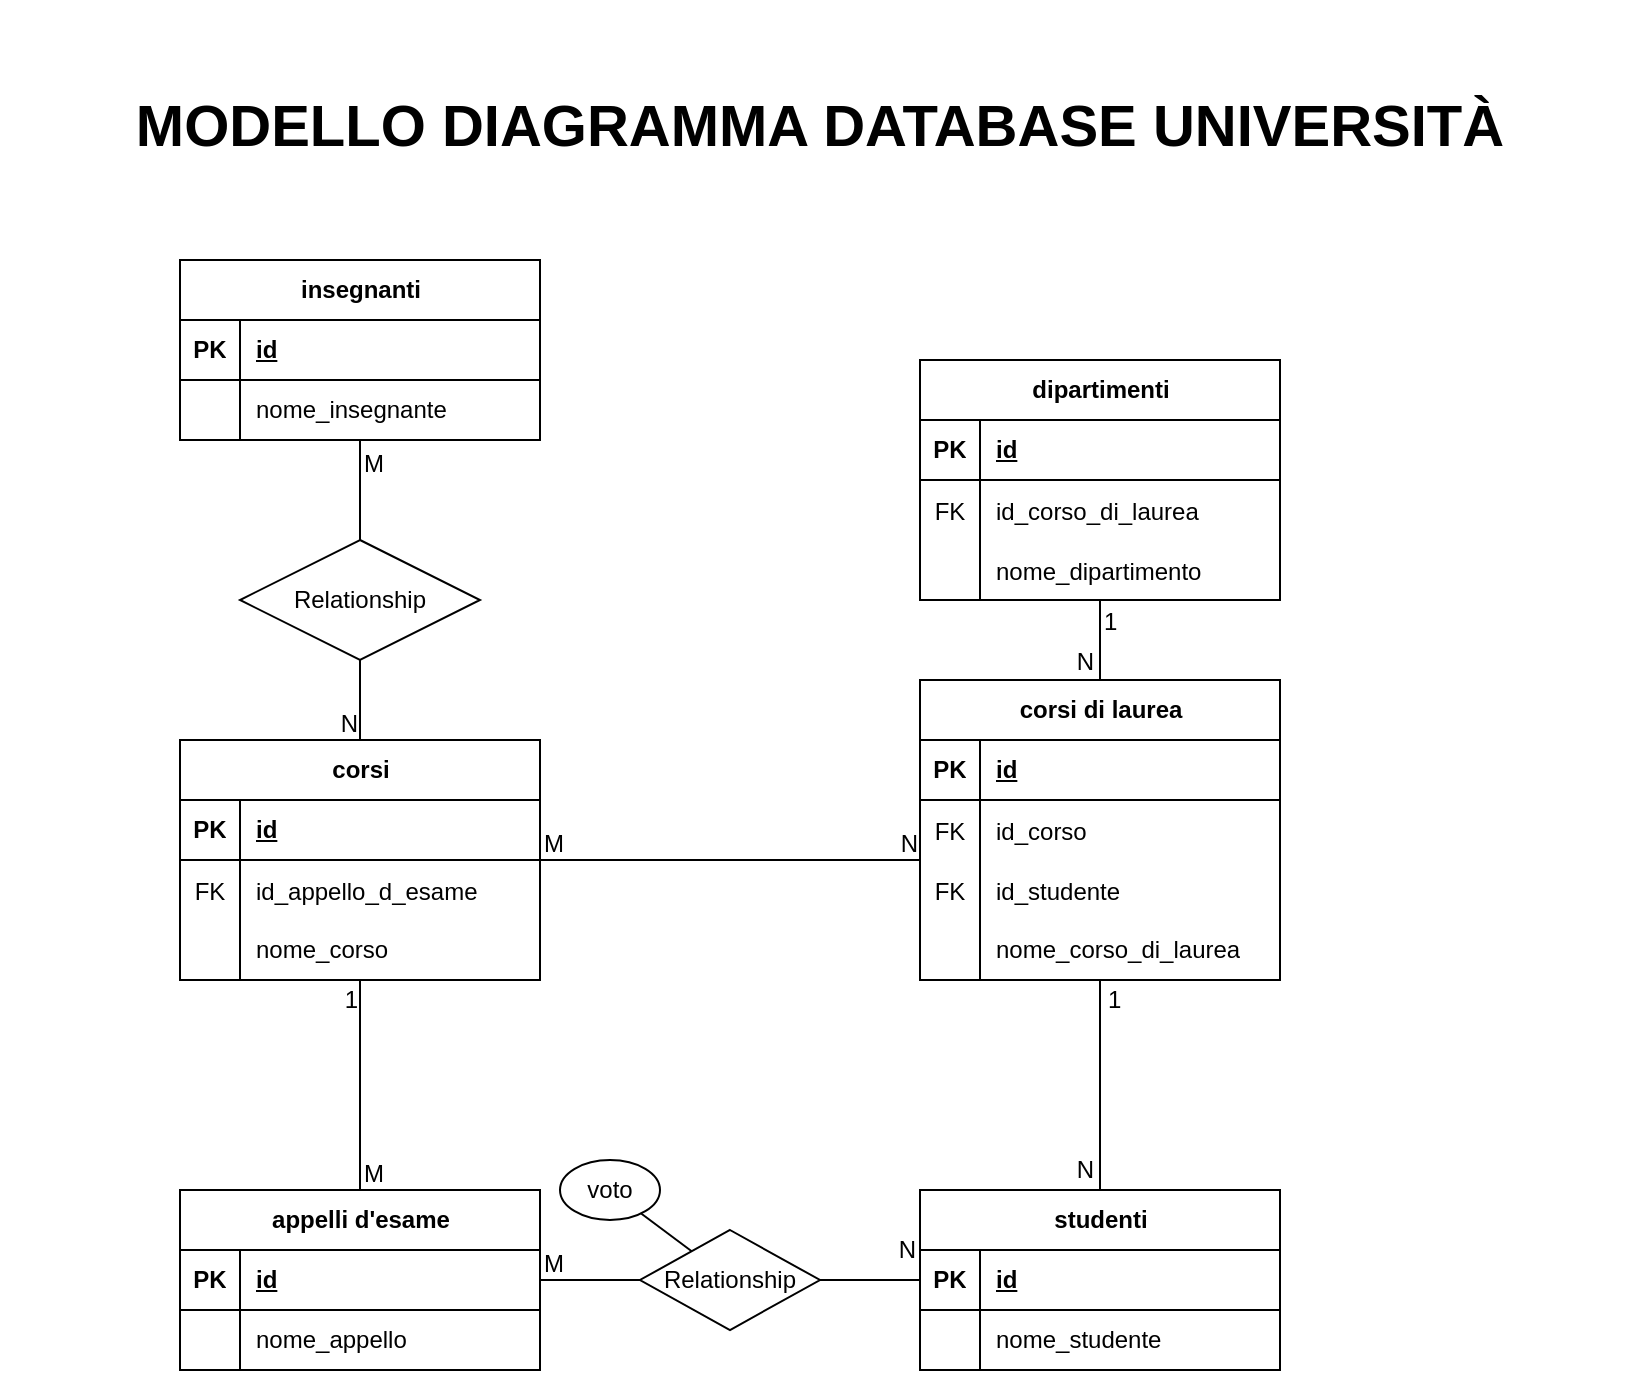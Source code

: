 <mxfile version="23.0.2" type="device">
  <diagram name="Pagina-1" id="uNn1UO0bdQ6Se_fEBX_c">
    <mxGraphModel dx="1178" dy="1294" grid="1" gridSize="10" guides="1" tooltips="1" connect="1" arrows="1" fold="1" page="1" pageScale="1" pageWidth="827" pageHeight="1169" math="0" shadow="0">
      <root>
        <mxCell id="0" />
        <mxCell id="1" parent="0" />
        <mxCell id="-JWwULKjvFSoVLqYL6qc-1" value="corsi di laurea" style="shape=table;startSize=30;container=1;collapsible=1;childLayout=tableLayout;fixedRows=1;rowLines=0;fontStyle=1;align=center;resizeLast=1;html=1;" vertex="1" parent="1">
          <mxGeometry x="460" y="340" width="180" height="150" as="geometry" />
        </mxCell>
        <mxCell id="-JWwULKjvFSoVLqYL6qc-2" value="" style="shape=tableRow;horizontal=0;startSize=0;swimlaneHead=0;swimlaneBody=0;fillColor=none;collapsible=0;dropTarget=0;points=[[0,0.5],[1,0.5]];portConstraint=eastwest;top=0;left=0;right=0;bottom=1;" vertex="1" parent="-JWwULKjvFSoVLqYL6qc-1">
          <mxGeometry y="30" width="180" height="30" as="geometry" />
        </mxCell>
        <mxCell id="-JWwULKjvFSoVLqYL6qc-3" value="PK" style="shape=partialRectangle;connectable=0;fillColor=none;top=0;left=0;bottom=0;right=0;fontStyle=1;overflow=hidden;whiteSpace=wrap;html=1;" vertex="1" parent="-JWwULKjvFSoVLqYL6qc-2">
          <mxGeometry width="30" height="30" as="geometry">
            <mxRectangle width="30" height="30" as="alternateBounds" />
          </mxGeometry>
        </mxCell>
        <mxCell id="-JWwULKjvFSoVLqYL6qc-4" value="id" style="shape=partialRectangle;connectable=0;fillColor=none;top=0;left=0;bottom=0;right=0;align=left;spacingLeft=6;fontStyle=5;overflow=hidden;whiteSpace=wrap;html=1;" vertex="1" parent="-JWwULKjvFSoVLqYL6qc-2">
          <mxGeometry x="30" width="150" height="30" as="geometry">
            <mxRectangle width="150" height="30" as="alternateBounds" />
          </mxGeometry>
        </mxCell>
        <mxCell id="-JWwULKjvFSoVLqYL6qc-163" value="" style="shape=tableRow;horizontal=0;startSize=0;swimlaneHead=0;swimlaneBody=0;fillColor=none;collapsible=0;dropTarget=0;points=[[0,0.5],[1,0.5]];portConstraint=eastwest;top=0;left=0;right=0;bottom=0;" vertex="1" parent="-JWwULKjvFSoVLqYL6qc-1">
          <mxGeometry y="60" width="180" height="30" as="geometry" />
        </mxCell>
        <mxCell id="-JWwULKjvFSoVLqYL6qc-164" value="FK" style="shape=partialRectangle;connectable=0;fillColor=none;top=0;left=0;bottom=0;right=0;editable=1;overflow=hidden;" vertex="1" parent="-JWwULKjvFSoVLqYL6qc-163">
          <mxGeometry width="30" height="30" as="geometry">
            <mxRectangle width="30" height="30" as="alternateBounds" />
          </mxGeometry>
        </mxCell>
        <mxCell id="-JWwULKjvFSoVLqYL6qc-165" value="id_corso" style="shape=partialRectangle;connectable=0;fillColor=none;top=0;left=0;bottom=0;right=0;align=left;spacingLeft=6;overflow=hidden;" vertex="1" parent="-JWwULKjvFSoVLqYL6qc-163">
          <mxGeometry x="30" width="150" height="30" as="geometry">
            <mxRectangle width="150" height="30" as="alternateBounds" />
          </mxGeometry>
        </mxCell>
        <mxCell id="-JWwULKjvFSoVLqYL6qc-169" value="" style="shape=tableRow;horizontal=0;startSize=0;swimlaneHead=0;swimlaneBody=0;fillColor=none;collapsible=0;dropTarget=0;points=[[0,0.5],[1,0.5]];portConstraint=eastwest;top=0;left=0;right=0;bottom=0;" vertex="1" parent="-JWwULKjvFSoVLqYL6qc-1">
          <mxGeometry y="90" width="180" height="30" as="geometry" />
        </mxCell>
        <mxCell id="-JWwULKjvFSoVLqYL6qc-170" value="FK" style="shape=partialRectangle;connectable=0;fillColor=none;top=0;left=0;bottom=0;right=0;editable=1;overflow=hidden;" vertex="1" parent="-JWwULKjvFSoVLqYL6qc-169">
          <mxGeometry width="30" height="30" as="geometry">
            <mxRectangle width="30" height="30" as="alternateBounds" />
          </mxGeometry>
        </mxCell>
        <mxCell id="-JWwULKjvFSoVLqYL6qc-171" value="id_studente" style="shape=partialRectangle;connectable=0;fillColor=none;top=0;left=0;bottom=0;right=0;align=left;spacingLeft=6;overflow=hidden;" vertex="1" parent="-JWwULKjvFSoVLqYL6qc-169">
          <mxGeometry x="30" width="150" height="30" as="geometry">
            <mxRectangle width="150" height="30" as="alternateBounds" />
          </mxGeometry>
        </mxCell>
        <mxCell id="-JWwULKjvFSoVLqYL6qc-5" value="" style="shape=tableRow;horizontal=0;startSize=0;swimlaneHead=0;swimlaneBody=0;fillColor=none;collapsible=0;dropTarget=0;points=[[0,0.5],[1,0.5]];portConstraint=eastwest;top=0;left=0;right=0;bottom=0;" vertex="1" parent="-JWwULKjvFSoVLqYL6qc-1">
          <mxGeometry y="120" width="180" height="30" as="geometry" />
        </mxCell>
        <mxCell id="-JWwULKjvFSoVLqYL6qc-6" value="" style="shape=partialRectangle;connectable=0;fillColor=none;top=0;left=0;bottom=0;right=0;editable=1;overflow=hidden;whiteSpace=wrap;html=1;" vertex="1" parent="-JWwULKjvFSoVLqYL6qc-5">
          <mxGeometry width="30" height="30" as="geometry">
            <mxRectangle width="30" height="30" as="alternateBounds" />
          </mxGeometry>
        </mxCell>
        <mxCell id="-JWwULKjvFSoVLqYL6qc-7" value="nome_corso_di_laurea" style="shape=partialRectangle;connectable=0;fillColor=none;top=0;left=0;bottom=0;right=0;align=left;spacingLeft=6;overflow=hidden;whiteSpace=wrap;html=1;" vertex="1" parent="-JWwULKjvFSoVLqYL6qc-5">
          <mxGeometry x="30" width="150" height="30" as="geometry">
            <mxRectangle width="150" height="30" as="alternateBounds" />
          </mxGeometry>
        </mxCell>
        <mxCell id="-JWwULKjvFSoVLqYL6qc-14" value="corsi" style="shape=table;startSize=30;container=1;collapsible=1;childLayout=tableLayout;fixedRows=1;rowLines=0;fontStyle=1;align=center;resizeLast=1;html=1;" vertex="1" parent="1">
          <mxGeometry x="90" y="370" width="180" height="120" as="geometry" />
        </mxCell>
        <mxCell id="-JWwULKjvFSoVLqYL6qc-15" value="" style="shape=tableRow;horizontal=0;startSize=0;swimlaneHead=0;swimlaneBody=0;fillColor=none;collapsible=0;dropTarget=0;points=[[0,0.5],[1,0.5]];portConstraint=eastwest;top=0;left=0;right=0;bottom=1;" vertex="1" parent="-JWwULKjvFSoVLqYL6qc-14">
          <mxGeometry y="30" width="180" height="30" as="geometry" />
        </mxCell>
        <mxCell id="-JWwULKjvFSoVLqYL6qc-16" value="PK" style="shape=partialRectangle;connectable=0;fillColor=none;top=0;left=0;bottom=0;right=0;fontStyle=1;overflow=hidden;whiteSpace=wrap;html=1;" vertex="1" parent="-JWwULKjvFSoVLqYL6qc-15">
          <mxGeometry width="30" height="30" as="geometry">
            <mxRectangle width="30" height="30" as="alternateBounds" />
          </mxGeometry>
        </mxCell>
        <mxCell id="-JWwULKjvFSoVLqYL6qc-17" value="id" style="shape=partialRectangle;connectable=0;fillColor=none;top=0;left=0;bottom=0;right=0;align=left;spacingLeft=6;fontStyle=5;overflow=hidden;whiteSpace=wrap;html=1;" vertex="1" parent="-JWwULKjvFSoVLqYL6qc-15">
          <mxGeometry x="30" width="150" height="30" as="geometry">
            <mxRectangle width="150" height="30" as="alternateBounds" />
          </mxGeometry>
        </mxCell>
        <mxCell id="-JWwULKjvFSoVLqYL6qc-173" value="" style="shape=tableRow;horizontal=0;startSize=0;swimlaneHead=0;swimlaneBody=0;fillColor=none;collapsible=0;dropTarget=0;points=[[0,0.5],[1,0.5]];portConstraint=eastwest;top=0;left=0;right=0;bottom=0;" vertex="1" parent="-JWwULKjvFSoVLqYL6qc-14">
          <mxGeometry y="60" width="180" height="30" as="geometry" />
        </mxCell>
        <mxCell id="-JWwULKjvFSoVLqYL6qc-174" value="FK" style="shape=partialRectangle;connectable=0;fillColor=none;top=0;left=0;bottom=0;right=0;editable=1;overflow=hidden;" vertex="1" parent="-JWwULKjvFSoVLqYL6qc-173">
          <mxGeometry width="30" height="30" as="geometry">
            <mxRectangle width="30" height="30" as="alternateBounds" />
          </mxGeometry>
        </mxCell>
        <mxCell id="-JWwULKjvFSoVLqYL6qc-175" value="id_appello_d_esame" style="shape=partialRectangle;connectable=0;fillColor=none;top=0;left=0;bottom=0;right=0;align=left;spacingLeft=6;overflow=hidden;" vertex="1" parent="-JWwULKjvFSoVLqYL6qc-173">
          <mxGeometry x="30" width="150" height="30" as="geometry">
            <mxRectangle width="150" height="30" as="alternateBounds" />
          </mxGeometry>
        </mxCell>
        <mxCell id="-JWwULKjvFSoVLqYL6qc-18" value="" style="shape=tableRow;horizontal=0;startSize=0;swimlaneHead=0;swimlaneBody=0;fillColor=none;collapsible=0;dropTarget=0;points=[[0,0.5],[1,0.5]];portConstraint=eastwest;top=0;left=0;right=0;bottom=0;" vertex="1" parent="-JWwULKjvFSoVLqYL6qc-14">
          <mxGeometry y="90" width="180" height="30" as="geometry" />
        </mxCell>
        <mxCell id="-JWwULKjvFSoVLqYL6qc-19" value="" style="shape=partialRectangle;connectable=0;fillColor=none;top=0;left=0;bottom=0;right=0;editable=1;overflow=hidden;whiteSpace=wrap;html=1;" vertex="1" parent="-JWwULKjvFSoVLqYL6qc-18">
          <mxGeometry width="30" height="30" as="geometry">
            <mxRectangle width="30" height="30" as="alternateBounds" />
          </mxGeometry>
        </mxCell>
        <mxCell id="-JWwULKjvFSoVLqYL6qc-20" value="nome_corso" style="shape=partialRectangle;connectable=0;fillColor=none;top=0;left=0;bottom=0;right=0;align=left;spacingLeft=6;overflow=hidden;whiteSpace=wrap;html=1;" vertex="1" parent="-JWwULKjvFSoVLqYL6qc-18">
          <mxGeometry x="30" width="150" height="30" as="geometry">
            <mxRectangle width="150" height="30" as="alternateBounds" />
          </mxGeometry>
        </mxCell>
        <mxCell id="-JWwULKjvFSoVLqYL6qc-30" value="dipartimenti" style="shape=table;startSize=30;container=1;collapsible=1;childLayout=tableLayout;fixedRows=1;rowLines=0;fontStyle=1;align=center;resizeLast=1;html=1;" vertex="1" parent="1">
          <mxGeometry x="460" y="180" width="180" height="120" as="geometry" />
        </mxCell>
        <mxCell id="-JWwULKjvFSoVLqYL6qc-31" value="" style="shape=tableRow;horizontal=0;startSize=0;swimlaneHead=0;swimlaneBody=0;fillColor=none;collapsible=0;dropTarget=0;points=[[0,0.5],[1,0.5]];portConstraint=eastwest;top=0;left=0;right=0;bottom=1;" vertex="1" parent="-JWwULKjvFSoVLqYL6qc-30">
          <mxGeometry y="30" width="180" height="30" as="geometry" />
        </mxCell>
        <mxCell id="-JWwULKjvFSoVLqYL6qc-32" value="PK" style="shape=partialRectangle;connectable=0;fillColor=none;top=0;left=0;bottom=0;right=0;fontStyle=1;overflow=hidden;whiteSpace=wrap;html=1;" vertex="1" parent="-JWwULKjvFSoVLqYL6qc-31">
          <mxGeometry width="30" height="30" as="geometry">
            <mxRectangle width="30" height="30" as="alternateBounds" />
          </mxGeometry>
        </mxCell>
        <mxCell id="-JWwULKjvFSoVLqYL6qc-33" value="id&lt;span style=&quot;white-space: pre;&quot;&gt;&lt;br&gt;&lt;/span&gt;" style="shape=partialRectangle;connectable=0;fillColor=none;top=0;left=0;bottom=0;right=0;align=left;spacingLeft=6;fontStyle=5;overflow=hidden;whiteSpace=wrap;html=1;" vertex="1" parent="-JWwULKjvFSoVLqYL6qc-31">
          <mxGeometry x="30" width="150" height="30" as="geometry">
            <mxRectangle width="150" height="30" as="alternateBounds" />
          </mxGeometry>
        </mxCell>
        <mxCell id="-JWwULKjvFSoVLqYL6qc-166" value="" style="shape=tableRow;horizontal=0;startSize=0;swimlaneHead=0;swimlaneBody=0;fillColor=none;collapsible=0;dropTarget=0;points=[[0,0.5],[1,0.5]];portConstraint=eastwest;top=0;left=0;right=0;bottom=0;" vertex="1" parent="-JWwULKjvFSoVLqYL6qc-30">
          <mxGeometry y="60" width="180" height="30" as="geometry" />
        </mxCell>
        <mxCell id="-JWwULKjvFSoVLqYL6qc-167" value="FK" style="shape=partialRectangle;connectable=0;fillColor=none;top=0;left=0;bottom=0;right=0;editable=1;overflow=hidden;" vertex="1" parent="-JWwULKjvFSoVLqYL6qc-166">
          <mxGeometry width="30" height="30" as="geometry">
            <mxRectangle width="30" height="30" as="alternateBounds" />
          </mxGeometry>
        </mxCell>
        <mxCell id="-JWwULKjvFSoVLqYL6qc-168" value="id_corso_di_laurea" style="shape=partialRectangle;connectable=0;fillColor=none;top=0;left=0;bottom=0;right=0;align=left;spacingLeft=6;overflow=hidden;" vertex="1" parent="-JWwULKjvFSoVLqYL6qc-166">
          <mxGeometry x="30" width="150" height="30" as="geometry">
            <mxRectangle width="150" height="30" as="alternateBounds" />
          </mxGeometry>
        </mxCell>
        <mxCell id="-JWwULKjvFSoVLqYL6qc-135" value="" style="shape=tableRow;horizontal=0;startSize=0;swimlaneHead=0;swimlaneBody=0;fillColor=none;collapsible=0;dropTarget=0;points=[[0,0.5],[1,0.5]];portConstraint=eastwest;top=0;left=0;right=0;bottom=0;" vertex="1" parent="-JWwULKjvFSoVLqYL6qc-30">
          <mxGeometry y="90" width="180" height="30" as="geometry" />
        </mxCell>
        <mxCell id="-JWwULKjvFSoVLqYL6qc-136" value="" style="shape=partialRectangle;connectable=0;fillColor=none;top=0;left=0;bottom=0;right=0;editable=1;overflow=hidden;" vertex="1" parent="-JWwULKjvFSoVLqYL6qc-135">
          <mxGeometry width="30" height="30" as="geometry">
            <mxRectangle width="30" height="30" as="alternateBounds" />
          </mxGeometry>
        </mxCell>
        <mxCell id="-JWwULKjvFSoVLqYL6qc-137" value="nome_dipartimento" style="shape=partialRectangle;connectable=0;fillColor=none;top=0;left=0;bottom=0;right=0;align=left;spacingLeft=6;overflow=hidden;" vertex="1" parent="-JWwULKjvFSoVLqYL6qc-135">
          <mxGeometry x="30" width="150" height="30" as="geometry">
            <mxRectangle width="150" height="30" as="alternateBounds" />
          </mxGeometry>
        </mxCell>
        <mxCell id="-JWwULKjvFSoVLqYL6qc-45" value="" style="endArrow=none;html=1;rounded=0;entryX=0.5;entryY=0;entryDx=0;entryDy=0;" edge="1" parent="1" source="-JWwULKjvFSoVLqYL6qc-135" target="-JWwULKjvFSoVLqYL6qc-1">
          <mxGeometry relative="1" as="geometry">
            <mxPoint x="550" y="240" as="sourcePoint" />
            <mxPoint x="520" y="380" as="targetPoint" />
          </mxGeometry>
        </mxCell>
        <mxCell id="-JWwULKjvFSoVLqYL6qc-46" value="1" style="resizable=0;html=1;whiteSpace=wrap;align=left;verticalAlign=bottom;" connectable="0" vertex="1" parent="-JWwULKjvFSoVLqYL6qc-45">
          <mxGeometry x="-1" relative="1" as="geometry">
            <mxPoint y="19" as="offset" />
          </mxGeometry>
        </mxCell>
        <mxCell id="-JWwULKjvFSoVLqYL6qc-47" value="N" style="resizable=0;html=1;whiteSpace=wrap;align=right;verticalAlign=bottom;" connectable="0" vertex="1" parent="-JWwULKjvFSoVLqYL6qc-45">
          <mxGeometry x="1" relative="1" as="geometry">
            <mxPoint x="-2" y="-1" as="offset" />
          </mxGeometry>
        </mxCell>
        <mxCell id="-JWwULKjvFSoVLqYL6qc-68" value="appelli d&#39;esame" style="shape=table;startSize=30;container=1;collapsible=1;childLayout=tableLayout;fixedRows=1;rowLines=0;fontStyle=1;align=center;resizeLast=1;html=1;" vertex="1" parent="1">
          <mxGeometry x="90" y="595" width="180" height="90" as="geometry" />
        </mxCell>
        <mxCell id="-JWwULKjvFSoVLqYL6qc-69" value="" style="shape=tableRow;horizontal=0;startSize=0;swimlaneHead=0;swimlaneBody=0;fillColor=none;collapsible=0;dropTarget=0;points=[[0,0.5],[1,0.5]];portConstraint=eastwest;top=0;left=0;right=0;bottom=1;" vertex="1" parent="-JWwULKjvFSoVLqYL6qc-68">
          <mxGeometry y="30" width="180" height="30" as="geometry" />
        </mxCell>
        <mxCell id="-JWwULKjvFSoVLqYL6qc-70" value="PK" style="shape=partialRectangle;connectable=0;fillColor=none;top=0;left=0;bottom=0;right=0;fontStyle=1;overflow=hidden;whiteSpace=wrap;html=1;" vertex="1" parent="-JWwULKjvFSoVLqYL6qc-69">
          <mxGeometry width="30" height="30" as="geometry">
            <mxRectangle width="30" height="30" as="alternateBounds" />
          </mxGeometry>
        </mxCell>
        <mxCell id="-JWwULKjvFSoVLqYL6qc-71" value="id" style="shape=partialRectangle;connectable=0;fillColor=none;top=0;left=0;bottom=0;right=0;align=left;spacingLeft=6;fontStyle=5;overflow=hidden;whiteSpace=wrap;html=1;" vertex="1" parent="-JWwULKjvFSoVLqYL6qc-69">
          <mxGeometry x="30" width="150" height="30" as="geometry">
            <mxRectangle width="150" height="30" as="alternateBounds" />
          </mxGeometry>
        </mxCell>
        <mxCell id="-JWwULKjvFSoVLqYL6qc-72" value="" style="shape=tableRow;horizontal=0;startSize=0;swimlaneHead=0;swimlaneBody=0;fillColor=none;collapsible=0;dropTarget=0;points=[[0,0.5],[1,0.5]];portConstraint=eastwest;top=0;left=0;right=0;bottom=0;" vertex="1" parent="-JWwULKjvFSoVLqYL6qc-68">
          <mxGeometry y="60" width="180" height="30" as="geometry" />
        </mxCell>
        <mxCell id="-JWwULKjvFSoVLqYL6qc-73" value="" style="shape=partialRectangle;connectable=0;fillColor=none;top=0;left=0;bottom=0;right=0;editable=1;overflow=hidden;whiteSpace=wrap;html=1;" vertex="1" parent="-JWwULKjvFSoVLqYL6qc-72">
          <mxGeometry width="30" height="30" as="geometry">
            <mxRectangle width="30" height="30" as="alternateBounds" />
          </mxGeometry>
        </mxCell>
        <mxCell id="-JWwULKjvFSoVLqYL6qc-74" value="nome_appello" style="shape=partialRectangle;connectable=0;fillColor=none;top=0;left=0;bottom=0;right=0;align=left;spacingLeft=6;overflow=hidden;whiteSpace=wrap;html=1;" vertex="1" parent="-JWwULKjvFSoVLqYL6qc-72">
          <mxGeometry x="30" width="150" height="30" as="geometry">
            <mxRectangle width="150" height="30" as="alternateBounds" />
          </mxGeometry>
        </mxCell>
        <mxCell id="-JWwULKjvFSoVLqYL6qc-84" value="studenti" style="shape=table;startSize=30;container=1;collapsible=1;childLayout=tableLayout;fixedRows=1;rowLines=0;fontStyle=1;align=center;resizeLast=1;html=1;" vertex="1" parent="1">
          <mxGeometry x="460" y="595" width="180" height="90" as="geometry" />
        </mxCell>
        <mxCell id="-JWwULKjvFSoVLqYL6qc-85" value="" style="shape=tableRow;horizontal=0;startSize=0;swimlaneHead=0;swimlaneBody=0;fillColor=none;collapsible=0;dropTarget=0;points=[[0,0.5],[1,0.5]];portConstraint=eastwest;top=0;left=0;right=0;bottom=1;" vertex="1" parent="-JWwULKjvFSoVLqYL6qc-84">
          <mxGeometry y="30" width="180" height="30" as="geometry" />
        </mxCell>
        <mxCell id="-JWwULKjvFSoVLqYL6qc-86" value="PK" style="shape=partialRectangle;connectable=0;fillColor=none;top=0;left=0;bottom=0;right=0;fontStyle=1;overflow=hidden;whiteSpace=wrap;html=1;" vertex="1" parent="-JWwULKjvFSoVLqYL6qc-85">
          <mxGeometry width="30" height="30" as="geometry">
            <mxRectangle width="30" height="30" as="alternateBounds" />
          </mxGeometry>
        </mxCell>
        <mxCell id="-JWwULKjvFSoVLqYL6qc-87" value="id" style="shape=partialRectangle;connectable=0;fillColor=none;top=0;left=0;bottom=0;right=0;align=left;spacingLeft=6;fontStyle=5;overflow=hidden;whiteSpace=wrap;html=1;" vertex="1" parent="-JWwULKjvFSoVLqYL6qc-85">
          <mxGeometry x="30" width="150" height="30" as="geometry">
            <mxRectangle width="150" height="30" as="alternateBounds" />
          </mxGeometry>
        </mxCell>
        <mxCell id="-JWwULKjvFSoVLqYL6qc-88" value="" style="shape=tableRow;horizontal=0;startSize=0;swimlaneHead=0;swimlaneBody=0;fillColor=none;collapsible=0;dropTarget=0;points=[[0,0.5],[1,0.5]];portConstraint=eastwest;top=0;left=0;right=0;bottom=0;" vertex="1" parent="-JWwULKjvFSoVLqYL6qc-84">
          <mxGeometry y="60" width="180" height="30" as="geometry" />
        </mxCell>
        <mxCell id="-JWwULKjvFSoVLqYL6qc-89" value="" style="shape=partialRectangle;connectable=0;fillColor=none;top=0;left=0;bottom=0;right=0;editable=1;overflow=hidden;whiteSpace=wrap;html=1;" vertex="1" parent="-JWwULKjvFSoVLqYL6qc-88">
          <mxGeometry width="30" height="30" as="geometry">
            <mxRectangle width="30" height="30" as="alternateBounds" />
          </mxGeometry>
        </mxCell>
        <mxCell id="-JWwULKjvFSoVLqYL6qc-90" value="nome_studente" style="shape=partialRectangle;connectable=0;fillColor=none;top=0;left=0;bottom=0;right=0;align=left;spacingLeft=6;overflow=hidden;whiteSpace=wrap;html=1;" vertex="1" parent="-JWwULKjvFSoVLqYL6qc-88">
          <mxGeometry x="30" width="150" height="30" as="geometry">
            <mxRectangle width="150" height="30" as="alternateBounds" />
          </mxGeometry>
        </mxCell>
        <mxCell id="-JWwULKjvFSoVLqYL6qc-97" value="" style="endArrow=none;html=1;rounded=0;" edge="1" parent="1" source="-JWwULKjvFSoVLqYL6qc-5" target="-JWwULKjvFSoVLqYL6qc-84">
          <mxGeometry relative="1" as="geometry">
            <mxPoint x="549.58" y="510" as="sourcePoint" />
            <mxPoint x="550" y="600" as="targetPoint" />
            <Array as="points" />
          </mxGeometry>
        </mxCell>
        <mxCell id="-JWwULKjvFSoVLqYL6qc-98" value="1" style="resizable=0;html=1;whiteSpace=wrap;align=left;verticalAlign=bottom;" connectable="0" vertex="1" parent="-JWwULKjvFSoVLqYL6qc-97">
          <mxGeometry x="-1" relative="1" as="geometry">
            <mxPoint x="2" y="18" as="offset" />
          </mxGeometry>
        </mxCell>
        <mxCell id="-JWwULKjvFSoVLqYL6qc-99" value="N" style="resizable=0;html=1;whiteSpace=wrap;align=right;verticalAlign=bottom;" connectable="0" vertex="1" parent="-JWwULKjvFSoVLqYL6qc-97">
          <mxGeometry x="1" relative="1" as="geometry">
            <mxPoint x="-2" y="-2" as="offset" />
          </mxGeometry>
        </mxCell>
        <mxCell id="-JWwULKjvFSoVLqYL6qc-100" value="insegnanti" style="shape=table;startSize=30;container=1;collapsible=1;childLayout=tableLayout;fixedRows=1;rowLines=0;fontStyle=1;align=center;resizeLast=1;html=1;" vertex="1" parent="1">
          <mxGeometry x="90" y="130" width="180" height="90" as="geometry" />
        </mxCell>
        <mxCell id="-JWwULKjvFSoVLqYL6qc-101" value="" style="shape=tableRow;horizontal=0;startSize=0;swimlaneHead=0;swimlaneBody=0;fillColor=none;collapsible=0;dropTarget=0;points=[[0,0.5],[1,0.5]];portConstraint=eastwest;top=0;left=0;right=0;bottom=1;" vertex="1" parent="-JWwULKjvFSoVLqYL6qc-100">
          <mxGeometry y="30" width="180" height="30" as="geometry" />
        </mxCell>
        <mxCell id="-JWwULKjvFSoVLqYL6qc-102" value="PK" style="shape=partialRectangle;connectable=0;fillColor=none;top=0;left=0;bottom=0;right=0;fontStyle=1;overflow=hidden;whiteSpace=wrap;html=1;" vertex="1" parent="-JWwULKjvFSoVLqYL6qc-101">
          <mxGeometry width="30" height="30" as="geometry">
            <mxRectangle width="30" height="30" as="alternateBounds" />
          </mxGeometry>
        </mxCell>
        <mxCell id="-JWwULKjvFSoVLqYL6qc-103" value="id" style="shape=partialRectangle;connectable=0;fillColor=none;top=0;left=0;bottom=0;right=0;align=left;spacingLeft=6;fontStyle=5;overflow=hidden;whiteSpace=wrap;html=1;" vertex="1" parent="-JWwULKjvFSoVLqYL6qc-101">
          <mxGeometry x="30" width="150" height="30" as="geometry">
            <mxRectangle width="150" height="30" as="alternateBounds" />
          </mxGeometry>
        </mxCell>
        <mxCell id="-JWwULKjvFSoVLqYL6qc-104" value="" style="shape=tableRow;horizontal=0;startSize=0;swimlaneHead=0;swimlaneBody=0;fillColor=none;collapsible=0;dropTarget=0;points=[[0,0.5],[1,0.5]];portConstraint=eastwest;top=0;left=0;right=0;bottom=0;" vertex="1" parent="-JWwULKjvFSoVLqYL6qc-100">
          <mxGeometry y="60" width="180" height="30" as="geometry" />
        </mxCell>
        <mxCell id="-JWwULKjvFSoVLqYL6qc-105" value="" style="shape=partialRectangle;connectable=0;fillColor=none;top=0;left=0;bottom=0;right=0;editable=1;overflow=hidden;whiteSpace=wrap;html=1;" vertex="1" parent="-JWwULKjvFSoVLqYL6qc-104">
          <mxGeometry width="30" height="30" as="geometry">
            <mxRectangle width="30" height="30" as="alternateBounds" />
          </mxGeometry>
        </mxCell>
        <mxCell id="-JWwULKjvFSoVLqYL6qc-106" value="nome_insegnante" style="shape=partialRectangle;connectable=0;fillColor=none;top=0;left=0;bottom=0;right=0;align=left;spacingLeft=6;overflow=hidden;whiteSpace=wrap;html=1;" vertex="1" parent="-JWwULKjvFSoVLqYL6qc-104">
          <mxGeometry x="30" width="150" height="30" as="geometry">
            <mxRectangle width="150" height="30" as="alternateBounds" />
          </mxGeometry>
        </mxCell>
        <mxCell id="-JWwULKjvFSoVLqYL6qc-107" value="Relationship" style="shape=rhombus;perimeter=rhombusPerimeter;whiteSpace=wrap;html=1;align=center;" vertex="1" parent="1">
          <mxGeometry x="120" y="270" width="120" height="60" as="geometry" />
        </mxCell>
        <mxCell id="-JWwULKjvFSoVLqYL6qc-115" value="" style="endArrow=none;html=1;rounded=0;" edge="1" parent="1" source="-JWwULKjvFSoVLqYL6qc-104" target="-JWwULKjvFSoVLqYL6qc-107">
          <mxGeometry relative="1" as="geometry">
            <mxPoint x="170" y="340" as="sourcePoint" />
            <mxPoint x="330" y="340" as="targetPoint" />
          </mxGeometry>
        </mxCell>
        <mxCell id="-JWwULKjvFSoVLqYL6qc-116" value="M" style="resizable=0;html=1;whiteSpace=wrap;align=left;verticalAlign=bottom;" connectable="0" vertex="1" parent="-JWwULKjvFSoVLqYL6qc-115">
          <mxGeometry x="-1" relative="1" as="geometry">
            <mxPoint y="20" as="offset" />
          </mxGeometry>
        </mxCell>
        <mxCell id="-JWwULKjvFSoVLqYL6qc-118" value="" style="endArrow=none;html=1;rounded=0;" edge="1" parent="1" source="-JWwULKjvFSoVLqYL6qc-107" target="-JWwULKjvFSoVLqYL6qc-14">
          <mxGeometry relative="1" as="geometry">
            <mxPoint x="170" y="250" as="sourcePoint" />
            <mxPoint x="330" y="250" as="targetPoint" />
          </mxGeometry>
        </mxCell>
        <mxCell id="-JWwULKjvFSoVLqYL6qc-120" value="N" style="resizable=0;html=1;whiteSpace=wrap;align=right;verticalAlign=bottom;" connectable="0" vertex="1" parent="-JWwULKjvFSoVLqYL6qc-118">
          <mxGeometry x="1" relative="1" as="geometry" />
        </mxCell>
        <mxCell id="-JWwULKjvFSoVLqYL6qc-121" value="" style="endArrow=none;html=1;rounded=0;exitX=0.5;exitY=0;exitDx=0;exitDy=0;" edge="1" parent="1" source="-JWwULKjvFSoVLqYL6qc-68" target="-JWwULKjvFSoVLqYL6qc-18">
          <mxGeometry relative="1" as="geometry">
            <mxPoint x="180" y="520" as="sourcePoint" />
            <mxPoint x="180" y="475" as="targetPoint" />
          </mxGeometry>
        </mxCell>
        <mxCell id="-JWwULKjvFSoVLqYL6qc-122" value="M" style="resizable=0;html=1;whiteSpace=wrap;align=left;verticalAlign=bottom;" connectable="0" vertex="1" parent="-JWwULKjvFSoVLqYL6qc-121">
          <mxGeometry x="-1" relative="1" as="geometry" />
        </mxCell>
        <mxCell id="-JWwULKjvFSoVLqYL6qc-123" value="1" style="resizable=0;html=1;whiteSpace=wrap;align=right;verticalAlign=bottom;" connectable="0" vertex="1" parent="-JWwULKjvFSoVLqYL6qc-121">
          <mxGeometry x="1" relative="1" as="geometry">
            <mxPoint y="18" as="offset" />
          </mxGeometry>
        </mxCell>
        <mxCell id="-JWwULKjvFSoVLqYL6qc-152" value="Relationship" style="shape=rhombus;perimeter=rhombusPerimeter;whiteSpace=wrap;html=1;align=center;" vertex="1" parent="1">
          <mxGeometry x="320" y="615" width="90" height="50" as="geometry" />
        </mxCell>
        <mxCell id="-JWwULKjvFSoVLqYL6qc-153" value="" style="endArrow=none;html=1;rounded=0;entryX=0;entryY=0.5;entryDx=0;entryDy=0;" edge="1" parent="1" source="-JWwULKjvFSoVLqYL6qc-152" target="-JWwULKjvFSoVLqYL6qc-85">
          <mxGeometry relative="1" as="geometry">
            <mxPoint x="370" y="530" as="sourcePoint" />
            <mxPoint x="500" y="570" as="targetPoint" />
          </mxGeometry>
        </mxCell>
        <mxCell id="-JWwULKjvFSoVLqYL6qc-155" value="N" style="resizable=0;html=1;whiteSpace=wrap;align=right;verticalAlign=bottom;" connectable="0" vertex="1" parent="-JWwULKjvFSoVLqYL6qc-153">
          <mxGeometry x="1" relative="1" as="geometry">
            <mxPoint x="-1" y="-7" as="offset" />
          </mxGeometry>
        </mxCell>
        <mxCell id="-JWwULKjvFSoVLqYL6qc-156" value="" style="endArrow=none;html=1;rounded=0;exitX=1;exitY=0.5;exitDx=0;exitDy=0;" edge="1" parent="1" source="-JWwULKjvFSoVLqYL6qc-69" target="-JWwULKjvFSoVLqYL6qc-152">
          <mxGeometry relative="1" as="geometry">
            <mxPoint x="250" y="500" as="sourcePoint" />
            <mxPoint x="410" y="500" as="targetPoint" />
          </mxGeometry>
        </mxCell>
        <mxCell id="-JWwULKjvFSoVLqYL6qc-157" value="M" style="resizable=0;html=1;whiteSpace=wrap;align=left;verticalAlign=bottom;" connectable="0" vertex="1" parent="-JWwULKjvFSoVLqYL6qc-156">
          <mxGeometry x="-1" relative="1" as="geometry" />
        </mxCell>
        <mxCell id="-JWwULKjvFSoVLqYL6qc-159" value="voto" style="ellipse;whiteSpace=wrap;html=1;align=center;" vertex="1" parent="1">
          <mxGeometry x="280" y="580" width="50" height="30" as="geometry" />
        </mxCell>
        <mxCell id="-JWwULKjvFSoVLqYL6qc-160" value="" style="endArrow=none;html=1;rounded=0;" edge="1" parent="1" source="-JWwULKjvFSoVLqYL6qc-159" target="-JWwULKjvFSoVLqYL6qc-152">
          <mxGeometry relative="1" as="geometry">
            <mxPoint x="250" y="540" as="sourcePoint" />
            <mxPoint x="410" y="540" as="targetPoint" />
          </mxGeometry>
        </mxCell>
        <mxCell id="-JWwULKjvFSoVLqYL6qc-176" value="" style="endArrow=none;html=1;rounded=0;" edge="1" parent="1" source="-JWwULKjvFSoVLqYL6qc-14">
          <mxGeometry relative="1" as="geometry">
            <mxPoint x="285" y="390" as="sourcePoint" />
            <mxPoint x="460" y="430" as="targetPoint" />
          </mxGeometry>
        </mxCell>
        <mxCell id="-JWwULKjvFSoVLqYL6qc-177" value="M" style="resizable=0;html=1;whiteSpace=wrap;align=left;verticalAlign=bottom;" connectable="0" vertex="1" parent="-JWwULKjvFSoVLqYL6qc-176">
          <mxGeometry x="-1" relative="1" as="geometry" />
        </mxCell>
        <mxCell id="-JWwULKjvFSoVLqYL6qc-178" value="N" style="resizable=0;html=1;whiteSpace=wrap;align=right;verticalAlign=bottom;" connectable="0" vertex="1" parent="-JWwULKjvFSoVLqYL6qc-176">
          <mxGeometry x="1" relative="1" as="geometry" />
        </mxCell>
        <mxCell id="-JWwULKjvFSoVLqYL6qc-180" value="&lt;p style=&quot;line-height: 150%;&quot;&gt;&lt;font style=&quot;font-size: 29px;&quot;&gt;&lt;b&gt;MODELLO DIAGRAMMA DATABASE UNIVERSITÀ&lt;/b&gt;&lt;/font&gt;&lt;/p&gt;" style="text;html=1;strokeColor=none;fillColor=none;align=center;verticalAlign=middle;whiteSpace=wrap;rounded=0;" vertex="1" parent="1">
          <mxGeometry width="820" height="130" as="geometry" />
        </mxCell>
      </root>
    </mxGraphModel>
  </diagram>
</mxfile>
